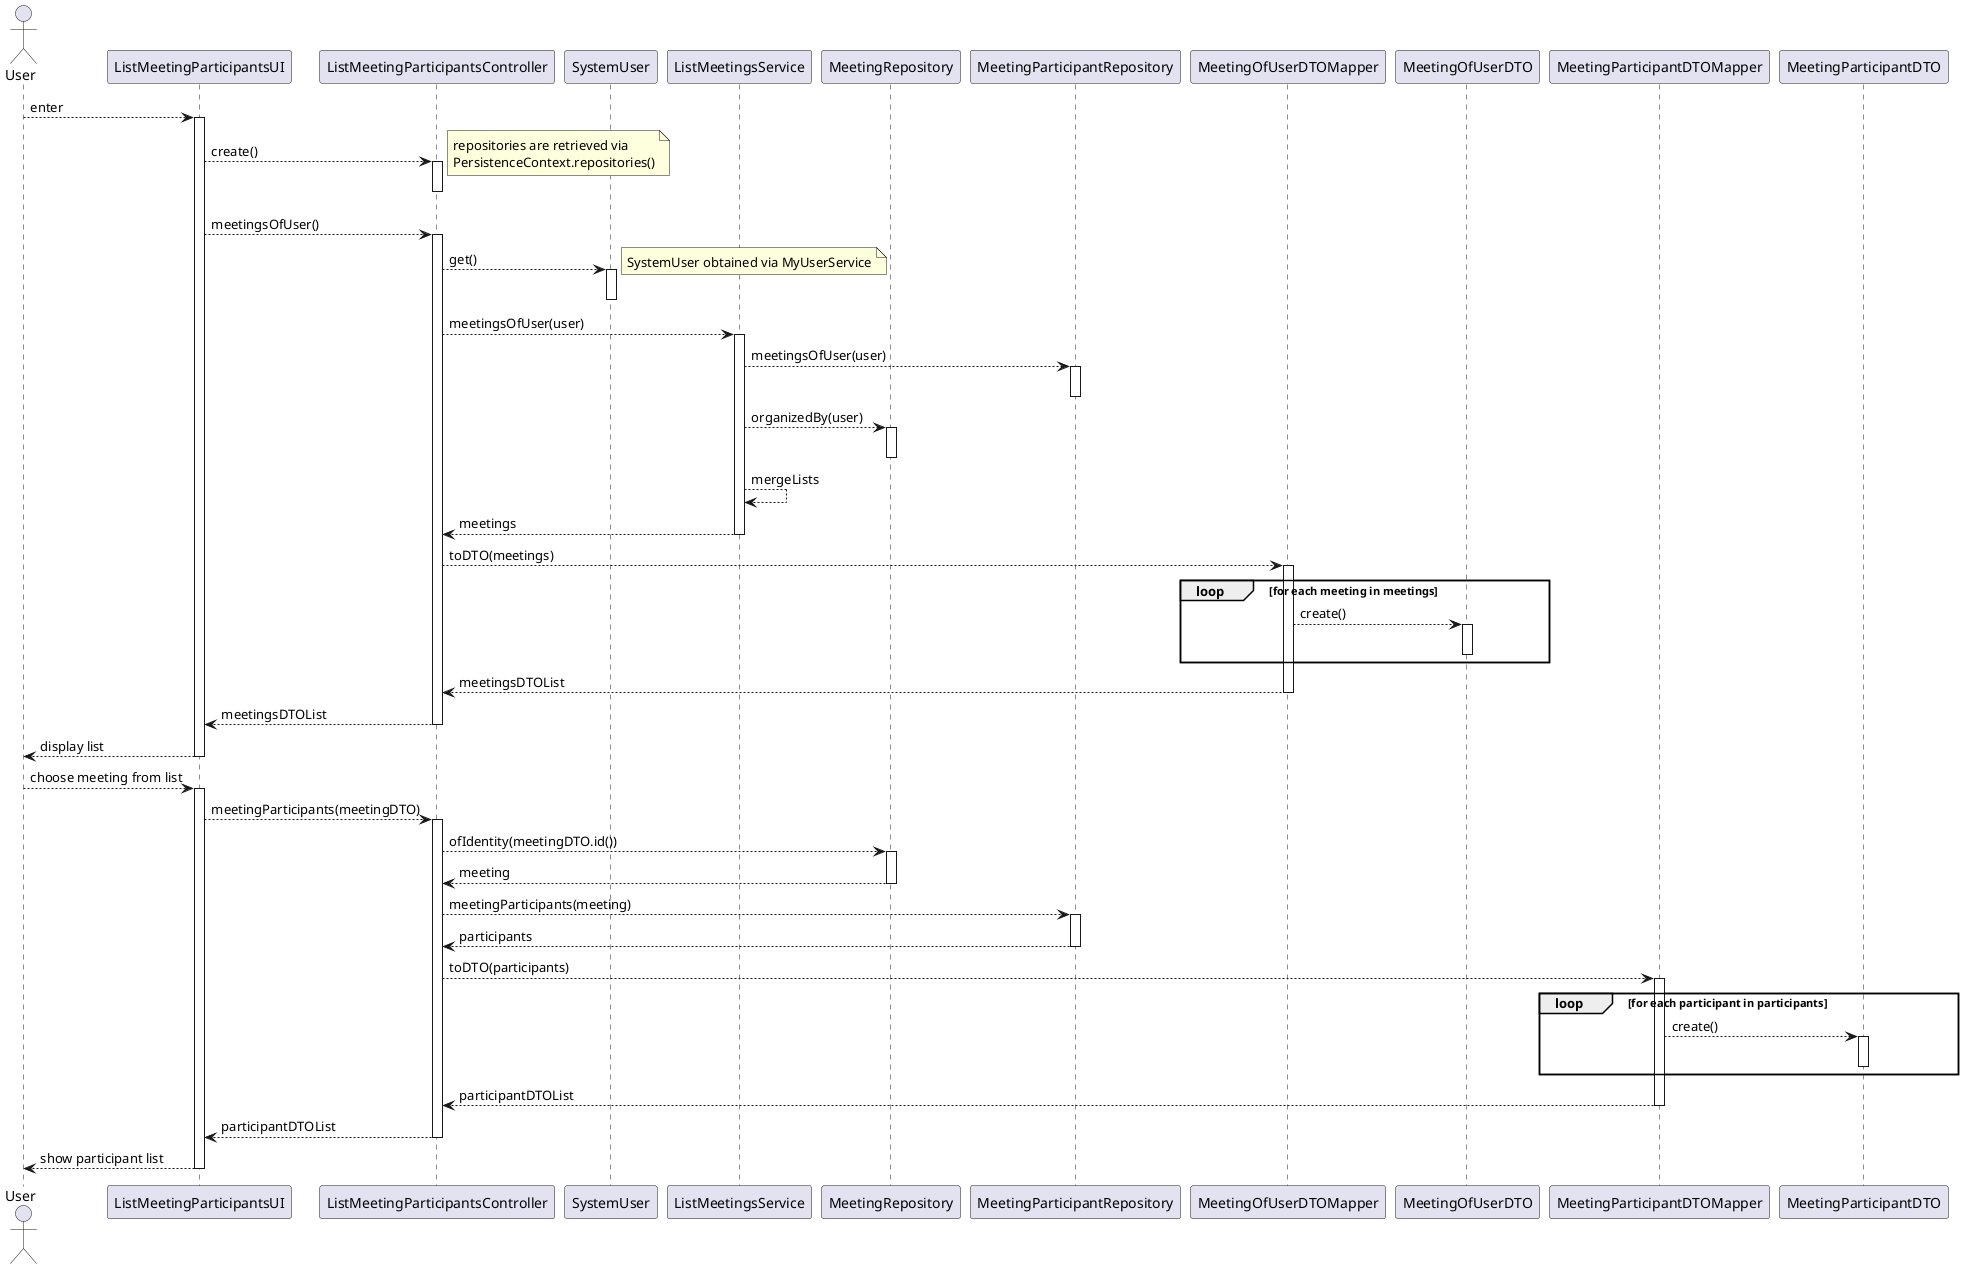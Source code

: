 @startuml

actor User as user

participant ListMeetingParticipantsUI as ui
participant ListMeetingParticipantsController as ctrl

participant SystemUser as sys_user
participant ListMeetingsService as svc

participant MeetingRepository as m_repo
participant MeetingParticipantRepository as mp_repo


participant MeetingOfUserDTOMapper as m_mapper
participant MeetingOfUserDTO as m_dto

' participant Meeting as meeting

participant MeetingParticipantDTOMapper as mp_mapper
participant MeetingParticipantDTO as mp_dto

user --> ui : enter
activate ui
    ui --> ctrl : create()
    activate ctrl
        note right : repositories are retrieved via\nPersistenceContext.repositories()
    deactivate ctrl

    ui --> ctrl : meetingsOfUser()
    activate ctrl

        ctrl --> sys_user : get()
        activate sys_user
            note right : SystemUser obtained via MyUserService
        deactivate sys_user

        ctrl --> svc : meetingsOfUser(user)
        activate svc
            svc --> mp_repo : meetingsOfUser(user)
            activate mp_repo
            deactivate mp_repo

            svc --> m_repo : organizedBy(user)
            activate m_repo
            deactivate m_repo

            svc --> svc : mergeLists

            svc --> ctrl : meetings
        deactivate svc

        ctrl --> m_mapper : toDTO(meetings)
        activate m_mapper
            loop for each meeting in meetings
                m_mapper --> m_dto : create()
                activate m_dto
                deactivate m_dto
            end loop
            m_mapper --> ctrl : meetingsDTOList
        deactivate m_mapper

        ctrl --> ui : meetingsDTOList
    deactivate ctrl

    ui --> user : display list
deactivate ui

user --> ui : choose meeting from list
activate ui
    ui --> ctrl : meetingParticipants(meetingDTO)
    activate ctrl
        ctrl --> m_repo : ofIdentity(meetingDTO.id())
        activate m_repo
            m_repo --> ctrl : meeting
        deactivate m_repo

        ctrl --> mp_repo : meetingParticipants(meeting)
        activate mp_repo
            mp_repo --> ctrl : participants
        deactivate mp_repo

        ctrl --> mp_mapper : toDTO(participants)
        activate mp_mapper
        loop for each participant in participants
                mp_mapper --> mp_dto : create()
                activate mp_dto
                deactivate mp_dto
            end loop
            mp_mapper --> ctrl : participantDTOList
        deactivate mp_mapper

        ctrl --> ui : participantDTOList
    deactivate ctrl

    ui --> user : show participant list
deactivate ui

@enduml
